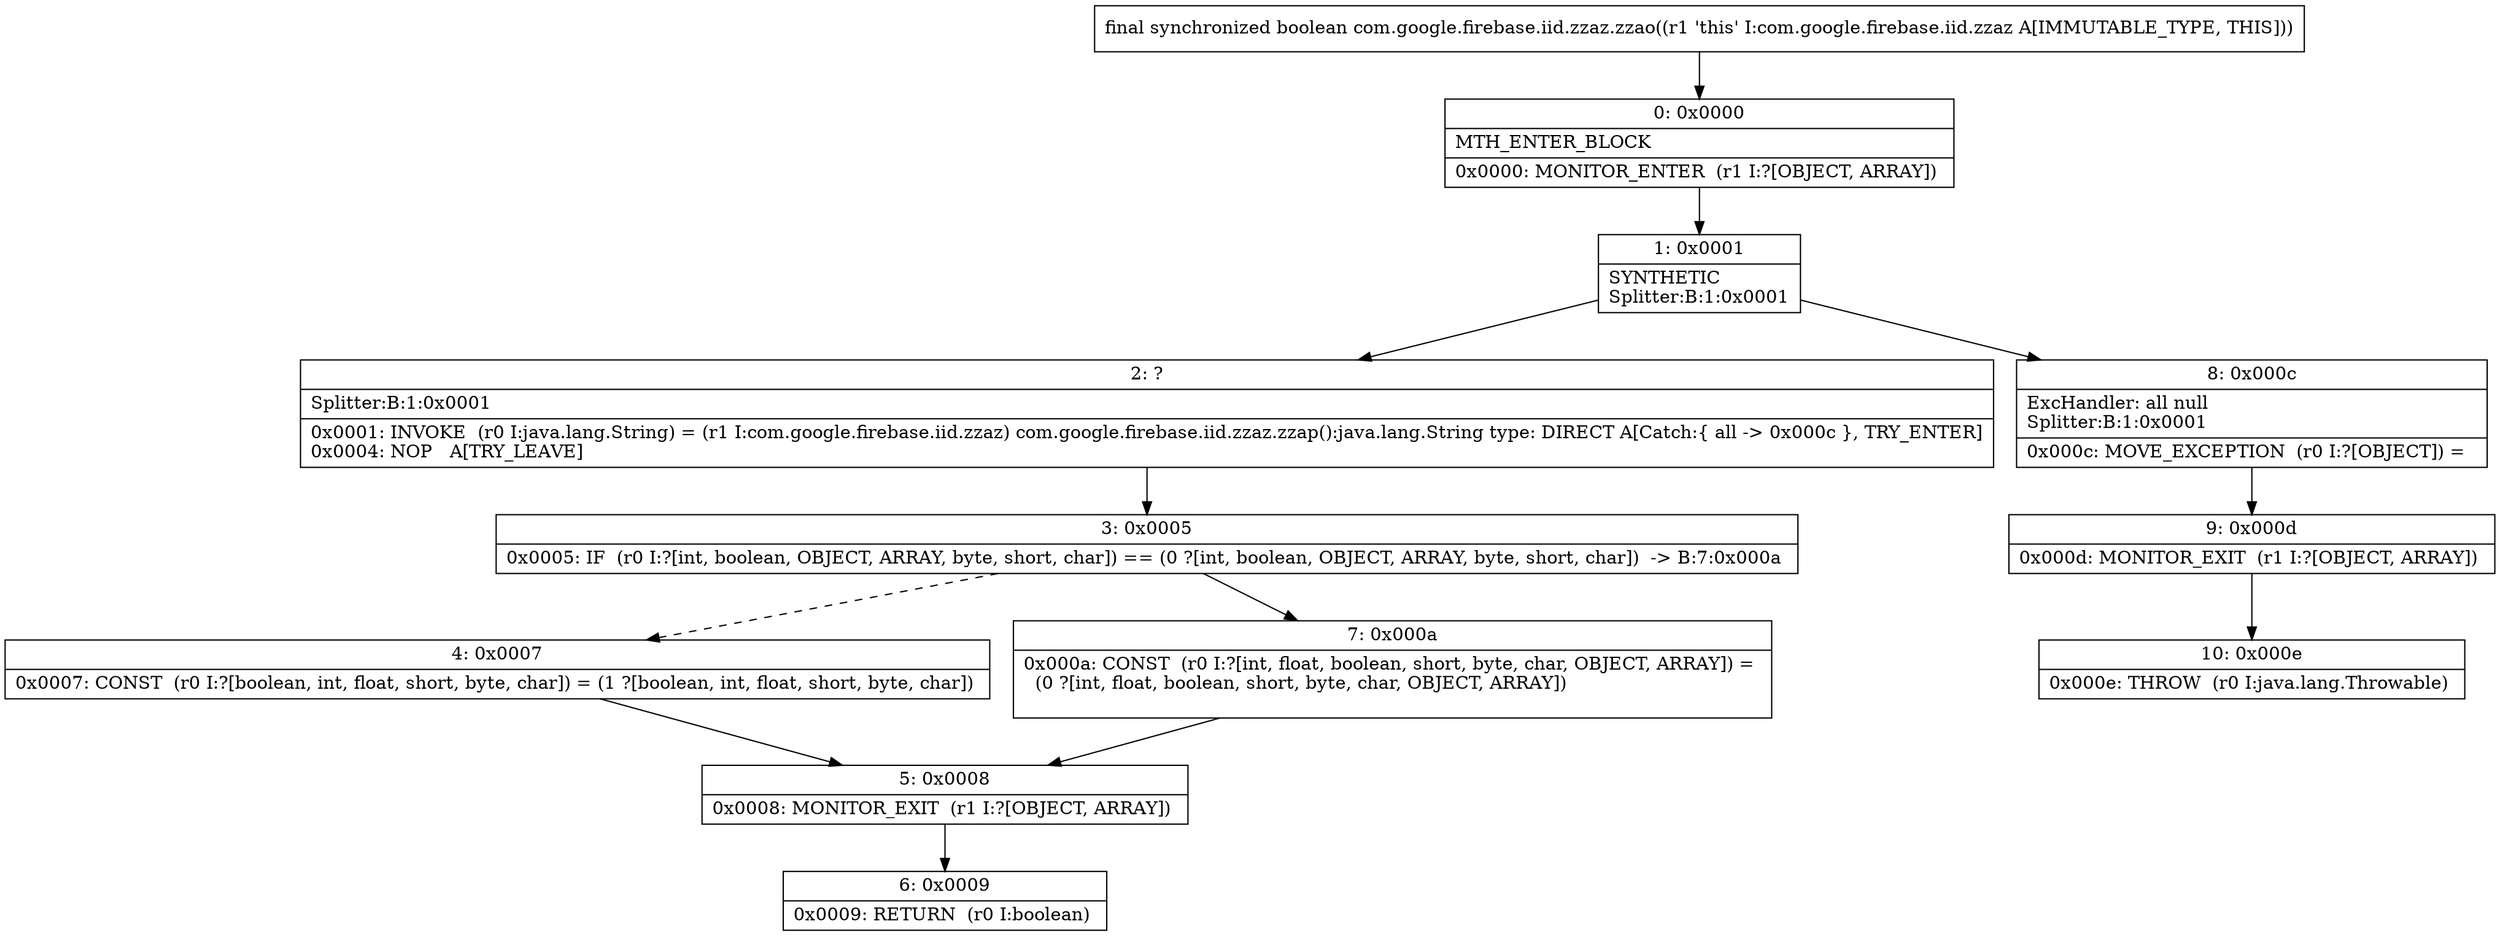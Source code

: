 digraph "CFG forcom.google.firebase.iid.zzaz.zzao()Z" {
Node_0 [shape=record,label="{0\:\ 0x0000|MTH_ENTER_BLOCK\l|0x0000: MONITOR_ENTER  (r1 I:?[OBJECT, ARRAY]) \l}"];
Node_1 [shape=record,label="{1\:\ 0x0001|SYNTHETIC\lSplitter:B:1:0x0001\l}"];
Node_2 [shape=record,label="{2\:\ ?|Splitter:B:1:0x0001\l|0x0001: INVOKE  (r0 I:java.lang.String) = (r1 I:com.google.firebase.iid.zzaz) com.google.firebase.iid.zzaz.zzap():java.lang.String type: DIRECT A[Catch:\{ all \-\> 0x000c \}, TRY_ENTER]\l0x0004: NOP   A[TRY_LEAVE]\l}"];
Node_3 [shape=record,label="{3\:\ 0x0005|0x0005: IF  (r0 I:?[int, boolean, OBJECT, ARRAY, byte, short, char]) == (0 ?[int, boolean, OBJECT, ARRAY, byte, short, char])  \-\> B:7:0x000a \l}"];
Node_4 [shape=record,label="{4\:\ 0x0007|0x0007: CONST  (r0 I:?[boolean, int, float, short, byte, char]) = (1 ?[boolean, int, float, short, byte, char]) \l}"];
Node_5 [shape=record,label="{5\:\ 0x0008|0x0008: MONITOR_EXIT  (r1 I:?[OBJECT, ARRAY]) \l}"];
Node_6 [shape=record,label="{6\:\ 0x0009|0x0009: RETURN  (r0 I:boolean) \l}"];
Node_7 [shape=record,label="{7\:\ 0x000a|0x000a: CONST  (r0 I:?[int, float, boolean, short, byte, char, OBJECT, ARRAY]) = \l  (0 ?[int, float, boolean, short, byte, char, OBJECT, ARRAY])\l \l}"];
Node_8 [shape=record,label="{8\:\ 0x000c|ExcHandler: all null\lSplitter:B:1:0x0001\l|0x000c: MOVE_EXCEPTION  (r0 I:?[OBJECT]) =  \l}"];
Node_9 [shape=record,label="{9\:\ 0x000d|0x000d: MONITOR_EXIT  (r1 I:?[OBJECT, ARRAY]) \l}"];
Node_10 [shape=record,label="{10\:\ 0x000e|0x000e: THROW  (r0 I:java.lang.Throwable) \l}"];
MethodNode[shape=record,label="{final synchronized boolean com.google.firebase.iid.zzaz.zzao((r1 'this' I:com.google.firebase.iid.zzaz A[IMMUTABLE_TYPE, THIS])) }"];
MethodNode -> Node_0;
Node_0 -> Node_1;
Node_1 -> Node_2;
Node_1 -> Node_8;
Node_2 -> Node_3;
Node_3 -> Node_4[style=dashed];
Node_3 -> Node_7;
Node_4 -> Node_5;
Node_5 -> Node_6;
Node_7 -> Node_5;
Node_8 -> Node_9;
Node_9 -> Node_10;
}


